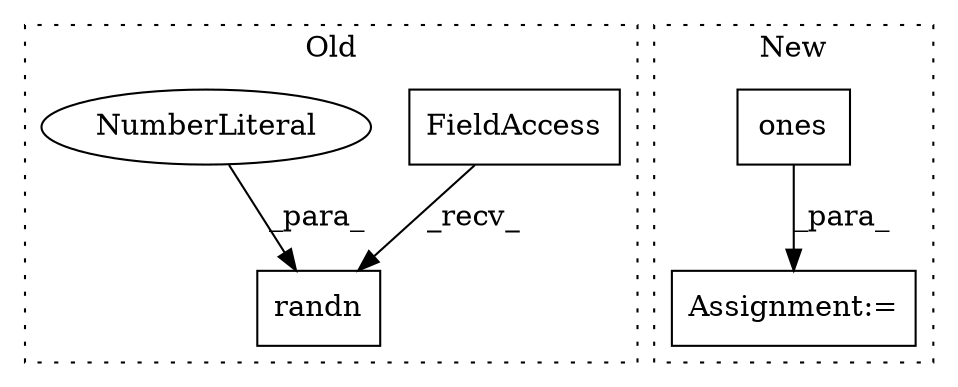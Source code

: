 digraph G {
subgraph cluster0 {
1 [label="randn" a="32" s="27986,27995" l="6,1" shape="box"];
4 [label="FieldAccess" a="22" s="27973" l="12" shape="box"];
5 [label="NumberLiteral" a="34" s="27994" l="1" shape="ellipse"];
label = "Old";
style="dotted";
}
subgraph cluster1 {
2 [label="ones" a="32" s="28756,28781" l="10,2" shape="box"];
3 [label="Assignment:=" a="7" s="28886" l="1" shape="box"];
label = "New";
style="dotted";
}
2 -> 3 [label="_para_"];
4 -> 1 [label="_recv_"];
5 -> 1 [label="_para_"];
}